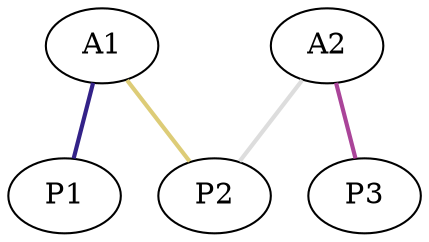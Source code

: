 graph {
	graph [rankdir=BT]
	A1
	A2
	P1
	P1 -- A1 [color="#332288" style=bold]
	P2
	P2 -- A1 [color="#DDCC77" style=bold]
	P2 -- A2 [color="#DDDDDD" style=bold]
	P3
	P3 -- A2 [color="#AA4499" style=bold]
}

